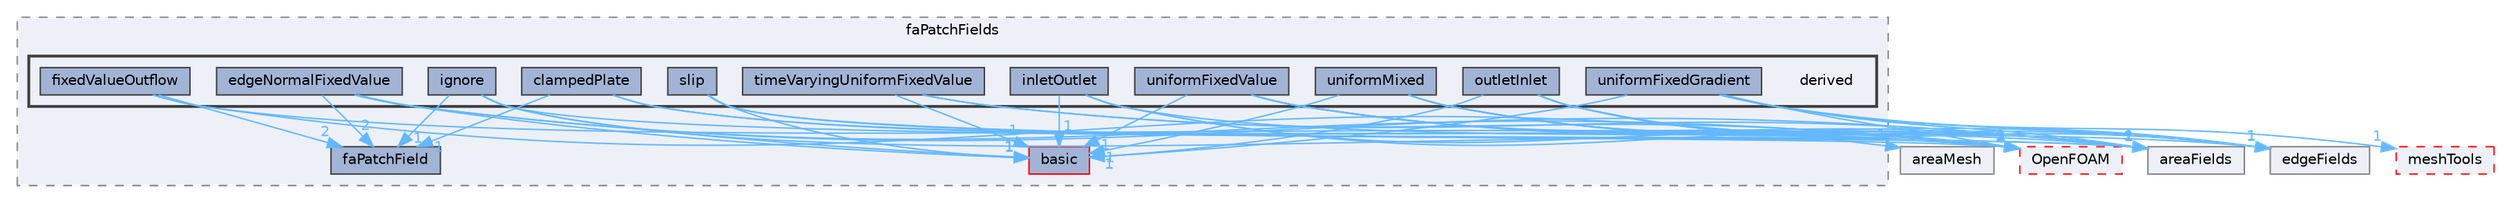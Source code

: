 digraph "src/finiteArea/fields/faPatchFields/derived"
{
 // LATEX_PDF_SIZE
  bgcolor="transparent";
  edge [fontname=Helvetica,fontsize=10,labelfontname=Helvetica,labelfontsize=10];
  node [fontname=Helvetica,fontsize=10,shape=box,height=0.2,width=0.4];
  compound=true
  subgraph clusterdir_2ab18c7cf3ac70392000d64dbb3a76b5 {
    graph [ bgcolor="#edf0f7", pencolor="grey50", label="faPatchFields", fontname=Helvetica,fontsize=10 style="filled,dashed", URL="dir_2ab18c7cf3ac70392000d64dbb3a76b5.html",tooltip=""]
  dir_45bb735b99283f509e93082dc5349c43 [label="faPatchField", fillcolor="#a2b4d6", color="grey25", style="filled", URL="dir_45bb735b99283f509e93082dc5349c43.html",tooltip=""];
  dir_a3ace091d9f29f1a163e7ddba3bdb43a [label="basic", fillcolor="#a2b4d6", color="red", style="filled", URL="dir_a3ace091d9f29f1a163e7ddba3bdb43a.html",tooltip=""];
  subgraph clusterdir_e199f5c11b5a7f232da4f9fe7f7d8b60 {
    graph [ bgcolor="#edf0f7", pencolor="grey25", label="", fontname=Helvetica,fontsize=10 style="filled,bold", URL="dir_e199f5c11b5a7f232da4f9fe7f7d8b60.html",tooltip=""]
    dir_e199f5c11b5a7f232da4f9fe7f7d8b60 [shape=plaintext, label="derived"];
  dir_7df590df01bc466d90dbcc6a4c340c9f [label="clampedPlate", fillcolor="#a2b4d6", color="grey25", style="filled", URL="dir_7df590df01bc466d90dbcc6a4c340c9f.html",tooltip=""];
  dir_93f0fbd179692c08f4805b18d8b13eac [label="edgeNormalFixedValue", fillcolor="#a2b4d6", color="grey25", style="filled", URL="dir_93f0fbd179692c08f4805b18d8b13eac.html",tooltip=""];
  dir_4ce91b6ccad5d9174d26fc1fdc035f8f [label="fixedValueOutflow", fillcolor="#a2b4d6", color="grey25", style="filled", URL="dir_4ce91b6ccad5d9174d26fc1fdc035f8f.html",tooltip=""];
  dir_881bbd9e092c358e21873b7fb4ffdaa8 [label="ignore", fillcolor="#a2b4d6", color="grey25", style="filled", URL="dir_881bbd9e092c358e21873b7fb4ffdaa8.html",tooltip=""];
  dir_93df89eec113f9d1b6d465508ac71729 [label="inletOutlet", fillcolor="#a2b4d6", color="grey25", style="filled", URL="dir_93df89eec113f9d1b6d465508ac71729.html",tooltip=""];
  dir_79bac6ecaec77fe2f5b1181cc8ac68c6 [label="outletInlet", fillcolor="#a2b4d6", color="grey25", style="filled", URL="dir_79bac6ecaec77fe2f5b1181cc8ac68c6.html",tooltip=""];
  dir_c91a6069bd05444772260cebe330bab0 [label="slip", fillcolor="#a2b4d6", color="grey25", style="filled", URL="dir_c91a6069bd05444772260cebe330bab0.html",tooltip=""];
  dir_946e0954c4efd4c919a1000ed66731c8 [label="timeVaryingUniformFixedValue", fillcolor="#a2b4d6", color="grey25", style="filled", URL="dir_946e0954c4efd4c919a1000ed66731c8.html",tooltip=""];
  dir_e38b798b00612c95081ad00161191b6a [label="uniformFixedGradient", fillcolor="#a2b4d6", color="grey25", style="filled", URL="dir_e38b798b00612c95081ad00161191b6a.html",tooltip=""];
  dir_5fdd4973c2579162c4ebeac91bbf6a51 [label="uniformFixedValue", fillcolor="#a2b4d6", color="grey25", style="filled", URL="dir_5fdd4973c2579162c4ebeac91bbf6a51.html",tooltip=""];
  dir_b6aa89e42b9dbcd29a0b302b2530b5c1 [label="uniformMixed", fillcolor="#a2b4d6", color="grey25", style="filled", URL="dir_b6aa89e42b9dbcd29a0b302b2530b5c1.html",tooltip=""];
  }
  }
  dir_c5473ff19b20e6ec4dfe5c310b3778a8 [label="OpenFOAM", fillcolor="#edf0f7", color="red", style="filled,dashed", URL="dir_c5473ff19b20e6ec4dfe5c310b3778a8.html",tooltip=""];
  dir_daaae48b02afa3c7d2f12c306bc03aaf [label="areaFields", fillcolor="#edf0f7", color="grey50", style="filled", URL="dir_daaae48b02afa3c7d2f12c306bc03aaf.html",tooltip=""];
  dir_aa4bce7a1abbd72ee1f4d02ddf362a3b [label="areaMesh", fillcolor="#edf0f7", color="grey50", style="filled", URL="dir_aa4bce7a1abbd72ee1f4d02ddf362a3b.html",tooltip=""];
  dir_aab456f5c1cc5dbfc723b55e621977f8 [label="edgeFields", fillcolor="#edf0f7", color="grey50", style="filled", URL="dir_aab456f5c1cc5dbfc723b55e621977f8.html",tooltip=""];
  dir_ae30ad0bef50cf391b24c614251bb9fd [label="meshTools", fillcolor="#edf0f7", color="red", style="filled,dashed", URL="dir_ae30ad0bef50cf391b24c614251bb9fd.html",tooltip=""];
  dir_7df590df01bc466d90dbcc6a4c340c9f->dir_45bb735b99283f509e93082dc5349c43 [headlabel="1", labeldistance=1.5 headhref="dir_000490_001306.html" href="dir_000490_001306.html" color="steelblue1" fontcolor="steelblue1"];
  dir_7df590df01bc466d90dbcc6a4c340c9f->dir_c5473ff19b20e6ec4dfe5c310b3778a8 [headlabel="3", labeldistance=1.5 headhref="dir_000490_002695.html" href="dir_000490_002695.html" color="steelblue1" fontcolor="steelblue1"];
  dir_7df590df01bc466d90dbcc6a4c340c9f->dir_daaae48b02afa3c7d2f12c306bc03aaf [headlabel="2", labeldistance=1.5 headhref="dir_000490_000120.html" href="dir_000490_000120.html" color="steelblue1" fontcolor="steelblue1"];
  dir_93f0fbd179692c08f4805b18d8b13eac->dir_45bb735b99283f509e93082dc5349c43 [headlabel="2", labeldistance=1.5 headhref="dir_001115_001306.html" href="dir_001115_001306.html" color="steelblue1" fontcolor="steelblue1"];
  dir_93f0fbd179692c08f4805b18d8b13eac->dir_a3ace091d9f29f1a163e7ddba3bdb43a [headlabel="1", labeldistance=1.5 headhref="dir_001115_000206.html" href="dir_001115_000206.html" color="steelblue1" fontcolor="steelblue1"];
  dir_93f0fbd179692c08f4805b18d8b13eac->dir_c5473ff19b20e6ec4dfe5c310b3778a8 [headlabel="1", labeldistance=1.5 headhref="dir_001115_002695.html" href="dir_001115_002695.html" color="steelblue1" fontcolor="steelblue1"];
  dir_93f0fbd179692c08f4805b18d8b13eac->dir_daaae48b02afa3c7d2f12c306bc03aaf [headlabel="1", labeldistance=1.5 headhref="dir_001115_000120.html" href="dir_001115_000120.html" color="steelblue1" fontcolor="steelblue1"];
  dir_4ce91b6ccad5d9174d26fc1fdc035f8f->dir_45bb735b99283f509e93082dc5349c43 [headlabel="2", labeldistance=1.5 headhref="dir_001429_001306.html" href="dir_001429_001306.html" color="steelblue1" fontcolor="steelblue1"];
  dir_4ce91b6ccad5d9174d26fc1fdc035f8f->dir_aa4bce7a1abbd72ee1f4d02ddf362a3b [headlabel="1", labeldistance=1.5 headhref="dir_001429_000121.html" href="dir_001429_000121.html" color="steelblue1" fontcolor="steelblue1"];
  dir_4ce91b6ccad5d9174d26fc1fdc035f8f->dir_c5473ff19b20e6ec4dfe5c310b3778a8 [headlabel="1", labeldistance=1.5 headhref="dir_001429_002695.html" href="dir_001429_002695.html" color="steelblue1" fontcolor="steelblue1"];
  dir_881bbd9e092c358e21873b7fb4ffdaa8->dir_45bb735b99283f509e93082dc5349c43 [headlabel="1", labeldistance=1.5 headhref="dir_001785_001306.html" href="dir_001785_001306.html" color="steelblue1" fontcolor="steelblue1"];
  dir_881bbd9e092c358e21873b7fb4ffdaa8->dir_a3ace091d9f29f1a163e7ddba3bdb43a [headlabel="1", labeldistance=1.5 headhref="dir_001785_000206.html" href="dir_001785_000206.html" color="steelblue1" fontcolor="steelblue1"];
  dir_881bbd9e092c358e21873b7fb4ffdaa8->dir_c5473ff19b20e6ec4dfe5c310b3778a8 [headlabel="1", labeldistance=1.5 headhref="dir_001785_002695.html" href="dir_001785_002695.html" color="steelblue1" fontcolor="steelblue1"];
  dir_881bbd9e092c358e21873b7fb4ffdaa8->dir_daaae48b02afa3c7d2f12c306bc03aaf [headlabel="1", labeldistance=1.5 headhref="dir_001785_000120.html" href="dir_001785_000120.html" color="steelblue1" fontcolor="steelblue1"];
  dir_93df89eec113f9d1b6d465508ac71729->dir_a3ace091d9f29f1a163e7ddba3bdb43a [headlabel="1", labeldistance=1.5 headhref="dir_001866_000206.html" href="dir_001866_000206.html" color="steelblue1" fontcolor="steelblue1"];
  dir_93df89eec113f9d1b6d465508ac71729->dir_aab456f5c1cc5dbfc723b55e621977f8 [headlabel="1", labeldistance=1.5 headhref="dir_001866_001106.html" href="dir_001866_001106.html" color="steelblue1" fontcolor="steelblue1"];
  dir_93df89eec113f9d1b6d465508ac71729->dir_c5473ff19b20e6ec4dfe5c310b3778a8 [headlabel="1", labeldistance=1.5 headhref="dir_001866_002695.html" href="dir_001866_002695.html" color="steelblue1" fontcolor="steelblue1"];
  dir_93df89eec113f9d1b6d465508ac71729->dir_daaae48b02afa3c7d2f12c306bc03aaf [headlabel="1", labeldistance=1.5 headhref="dir_001866_000120.html" href="dir_001866_000120.html" color="steelblue1" fontcolor="steelblue1"];
  dir_79bac6ecaec77fe2f5b1181cc8ac68c6->dir_a3ace091d9f29f1a163e7ddba3bdb43a [headlabel="1", labeldistance=1.5 headhref="dir_002729_000206.html" href="dir_002729_000206.html" color="steelblue1" fontcolor="steelblue1"];
  dir_79bac6ecaec77fe2f5b1181cc8ac68c6->dir_aab456f5c1cc5dbfc723b55e621977f8 [headlabel="1", labeldistance=1.5 headhref="dir_002729_001106.html" href="dir_002729_001106.html" color="steelblue1" fontcolor="steelblue1"];
  dir_79bac6ecaec77fe2f5b1181cc8ac68c6->dir_c5473ff19b20e6ec4dfe5c310b3778a8 [headlabel="1", labeldistance=1.5 headhref="dir_002729_002695.html" href="dir_002729_002695.html" color="steelblue1" fontcolor="steelblue1"];
  dir_79bac6ecaec77fe2f5b1181cc8ac68c6->dir_daaae48b02afa3c7d2f12c306bc03aaf [headlabel="1", labeldistance=1.5 headhref="dir_002729_000120.html" href="dir_002729_000120.html" color="steelblue1" fontcolor="steelblue1"];
  dir_c91a6069bd05444772260cebe330bab0->dir_a3ace091d9f29f1a163e7ddba3bdb43a [headlabel="1", labeldistance=1.5 headhref="dir_003586_000206.html" href="dir_003586_000206.html" color="steelblue1" fontcolor="steelblue1"];
  dir_c91a6069bd05444772260cebe330bab0->dir_c5473ff19b20e6ec4dfe5c310b3778a8 [headlabel="1", labeldistance=1.5 headhref="dir_003586_002695.html" href="dir_003586_002695.html" color="steelblue1" fontcolor="steelblue1"];
  dir_c91a6069bd05444772260cebe330bab0->dir_daaae48b02afa3c7d2f12c306bc03aaf [headlabel="1", labeldistance=1.5 headhref="dir_003586_000120.html" href="dir_003586_000120.html" color="steelblue1" fontcolor="steelblue1"];
  dir_946e0954c4efd4c919a1000ed66731c8->dir_a3ace091d9f29f1a163e7ddba3bdb43a [headlabel="1", labeldistance=1.5 headhref="dir_004048_000206.html" href="dir_004048_000206.html" color="steelblue1" fontcolor="steelblue1"];
  dir_946e0954c4efd4c919a1000ed66731c8->dir_c5473ff19b20e6ec4dfe5c310b3778a8 [headlabel="3", labeldistance=1.5 headhref="dir_004048_002695.html" href="dir_004048_002695.html" color="steelblue1" fontcolor="steelblue1"];
  dir_946e0954c4efd4c919a1000ed66731c8->dir_daaae48b02afa3c7d2f12c306bc03aaf [headlabel="1", labeldistance=1.5 headhref="dir_004048_000120.html" href="dir_004048_000120.html" color="steelblue1" fontcolor="steelblue1"];
  dir_e38b798b00612c95081ad00161191b6a->dir_a3ace091d9f29f1a163e7ddba3bdb43a [headlabel="1", labeldistance=1.5 headhref="dir_004210_000206.html" href="dir_004210_000206.html" color="steelblue1" fontcolor="steelblue1"];
  dir_e38b798b00612c95081ad00161191b6a->dir_aab456f5c1cc5dbfc723b55e621977f8 [headlabel="1", labeldistance=1.5 headhref="dir_004210_001106.html" href="dir_004210_001106.html" color="steelblue1" fontcolor="steelblue1"];
  dir_e38b798b00612c95081ad00161191b6a->dir_ae30ad0bef50cf391b24c614251bb9fd [headlabel="1", labeldistance=1.5 headhref="dir_004210_002382.html" href="dir_004210_002382.html" color="steelblue1" fontcolor="steelblue1"];
  dir_e38b798b00612c95081ad00161191b6a->dir_c5473ff19b20e6ec4dfe5c310b3778a8 [headlabel="1", labeldistance=1.5 headhref="dir_004210_002695.html" href="dir_004210_002695.html" color="steelblue1" fontcolor="steelblue1"];
  dir_e38b798b00612c95081ad00161191b6a->dir_daaae48b02afa3c7d2f12c306bc03aaf [headlabel="1", labeldistance=1.5 headhref="dir_004210_000120.html" href="dir_004210_000120.html" color="steelblue1" fontcolor="steelblue1"];
  dir_5fdd4973c2579162c4ebeac91bbf6a51->dir_a3ace091d9f29f1a163e7ddba3bdb43a [headlabel="1", labeldistance=1.5 headhref="dir_004212_000206.html" href="dir_004212_000206.html" color="steelblue1" fontcolor="steelblue1"];
  dir_5fdd4973c2579162c4ebeac91bbf6a51->dir_aab456f5c1cc5dbfc723b55e621977f8 [headlabel="1", labeldistance=1.5 headhref="dir_004212_001106.html" href="dir_004212_001106.html" color="steelblue1" fontcolor="steelblue1"];
  dir_5fdd4973c2579162c4ebeac91bbf6a51->dir_c5473ff19b20e6ec4dfe5c310b3778a8 [headlabel="2", labeldistance=1.5 headhref="dir_004212_002695.html" href="dir_004212_002695.html" color="steelblue1" fontcolor="steelblue1"];
  dir_5fdd4973c2579162c4ebeac91bbf6a51->dir_daaae48b02afa3c7d2f12c306bc03aaf [headlabel="1", labeldistance=1.5 headhref="dir_004212_000120.html" href="dir_004212_000120.html" color="steelblue1" fontcolor="steelblue1"];
  dir_b6aa89e42b9dbcd29a0b302b2530b5c1->dir_a3ace091d9f29f1a163e7ddba3bdb43a [headlabel="1", labeldistance=1.5 headhref="dir_004222_000206.html" href="dir_004222_000206.html" color="steelblue1" fontcolor="steelblue1"];
  dir_b6aa89e42b9dbcd29a0b302b2530b5c1->dir_aab456f5c1cc5dbfc723b55e621977f8 [headlabel="1", labeldistance=1.5 headhref="dir_004222_001106.html" href="dir_004222_001106.html" color="steelblue1" fontcolor="steelblue1"];
  dir_b6aa89e42b9dbcd29a0b302b2530b5c1->dir_c5473ff19b20e6ec4dfe5c310b3778a8 [headlabel="2", labeldistance=1.5 headhref="dir_004222_002695.html" href="dir_004222_002695.html" color="steelblue1" fontcolor="steelblue1"];
  dir_b6aa89e42b9dbcd29a0b302b2530b5c1->dir_daaae48b02afa3c7d2f12c306bc03aaf [headlabel="1", labeldistance=1.5 headhref="dir_004222_000120.html" href="dir_004222_000120.html" color="steelblue1" fontcolor="steelblue1"];
}
